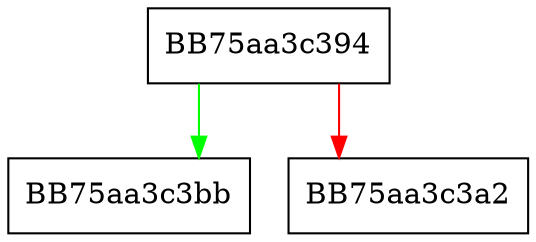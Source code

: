 digraph toString {
  node [shape="box"];
  graph [splines=ortho];
  BB75aa3c394 -> BB75aa3c3bb [color="green"];
  BB75aa3c394 -> BB75aa3c3a2 [color="red"];
}